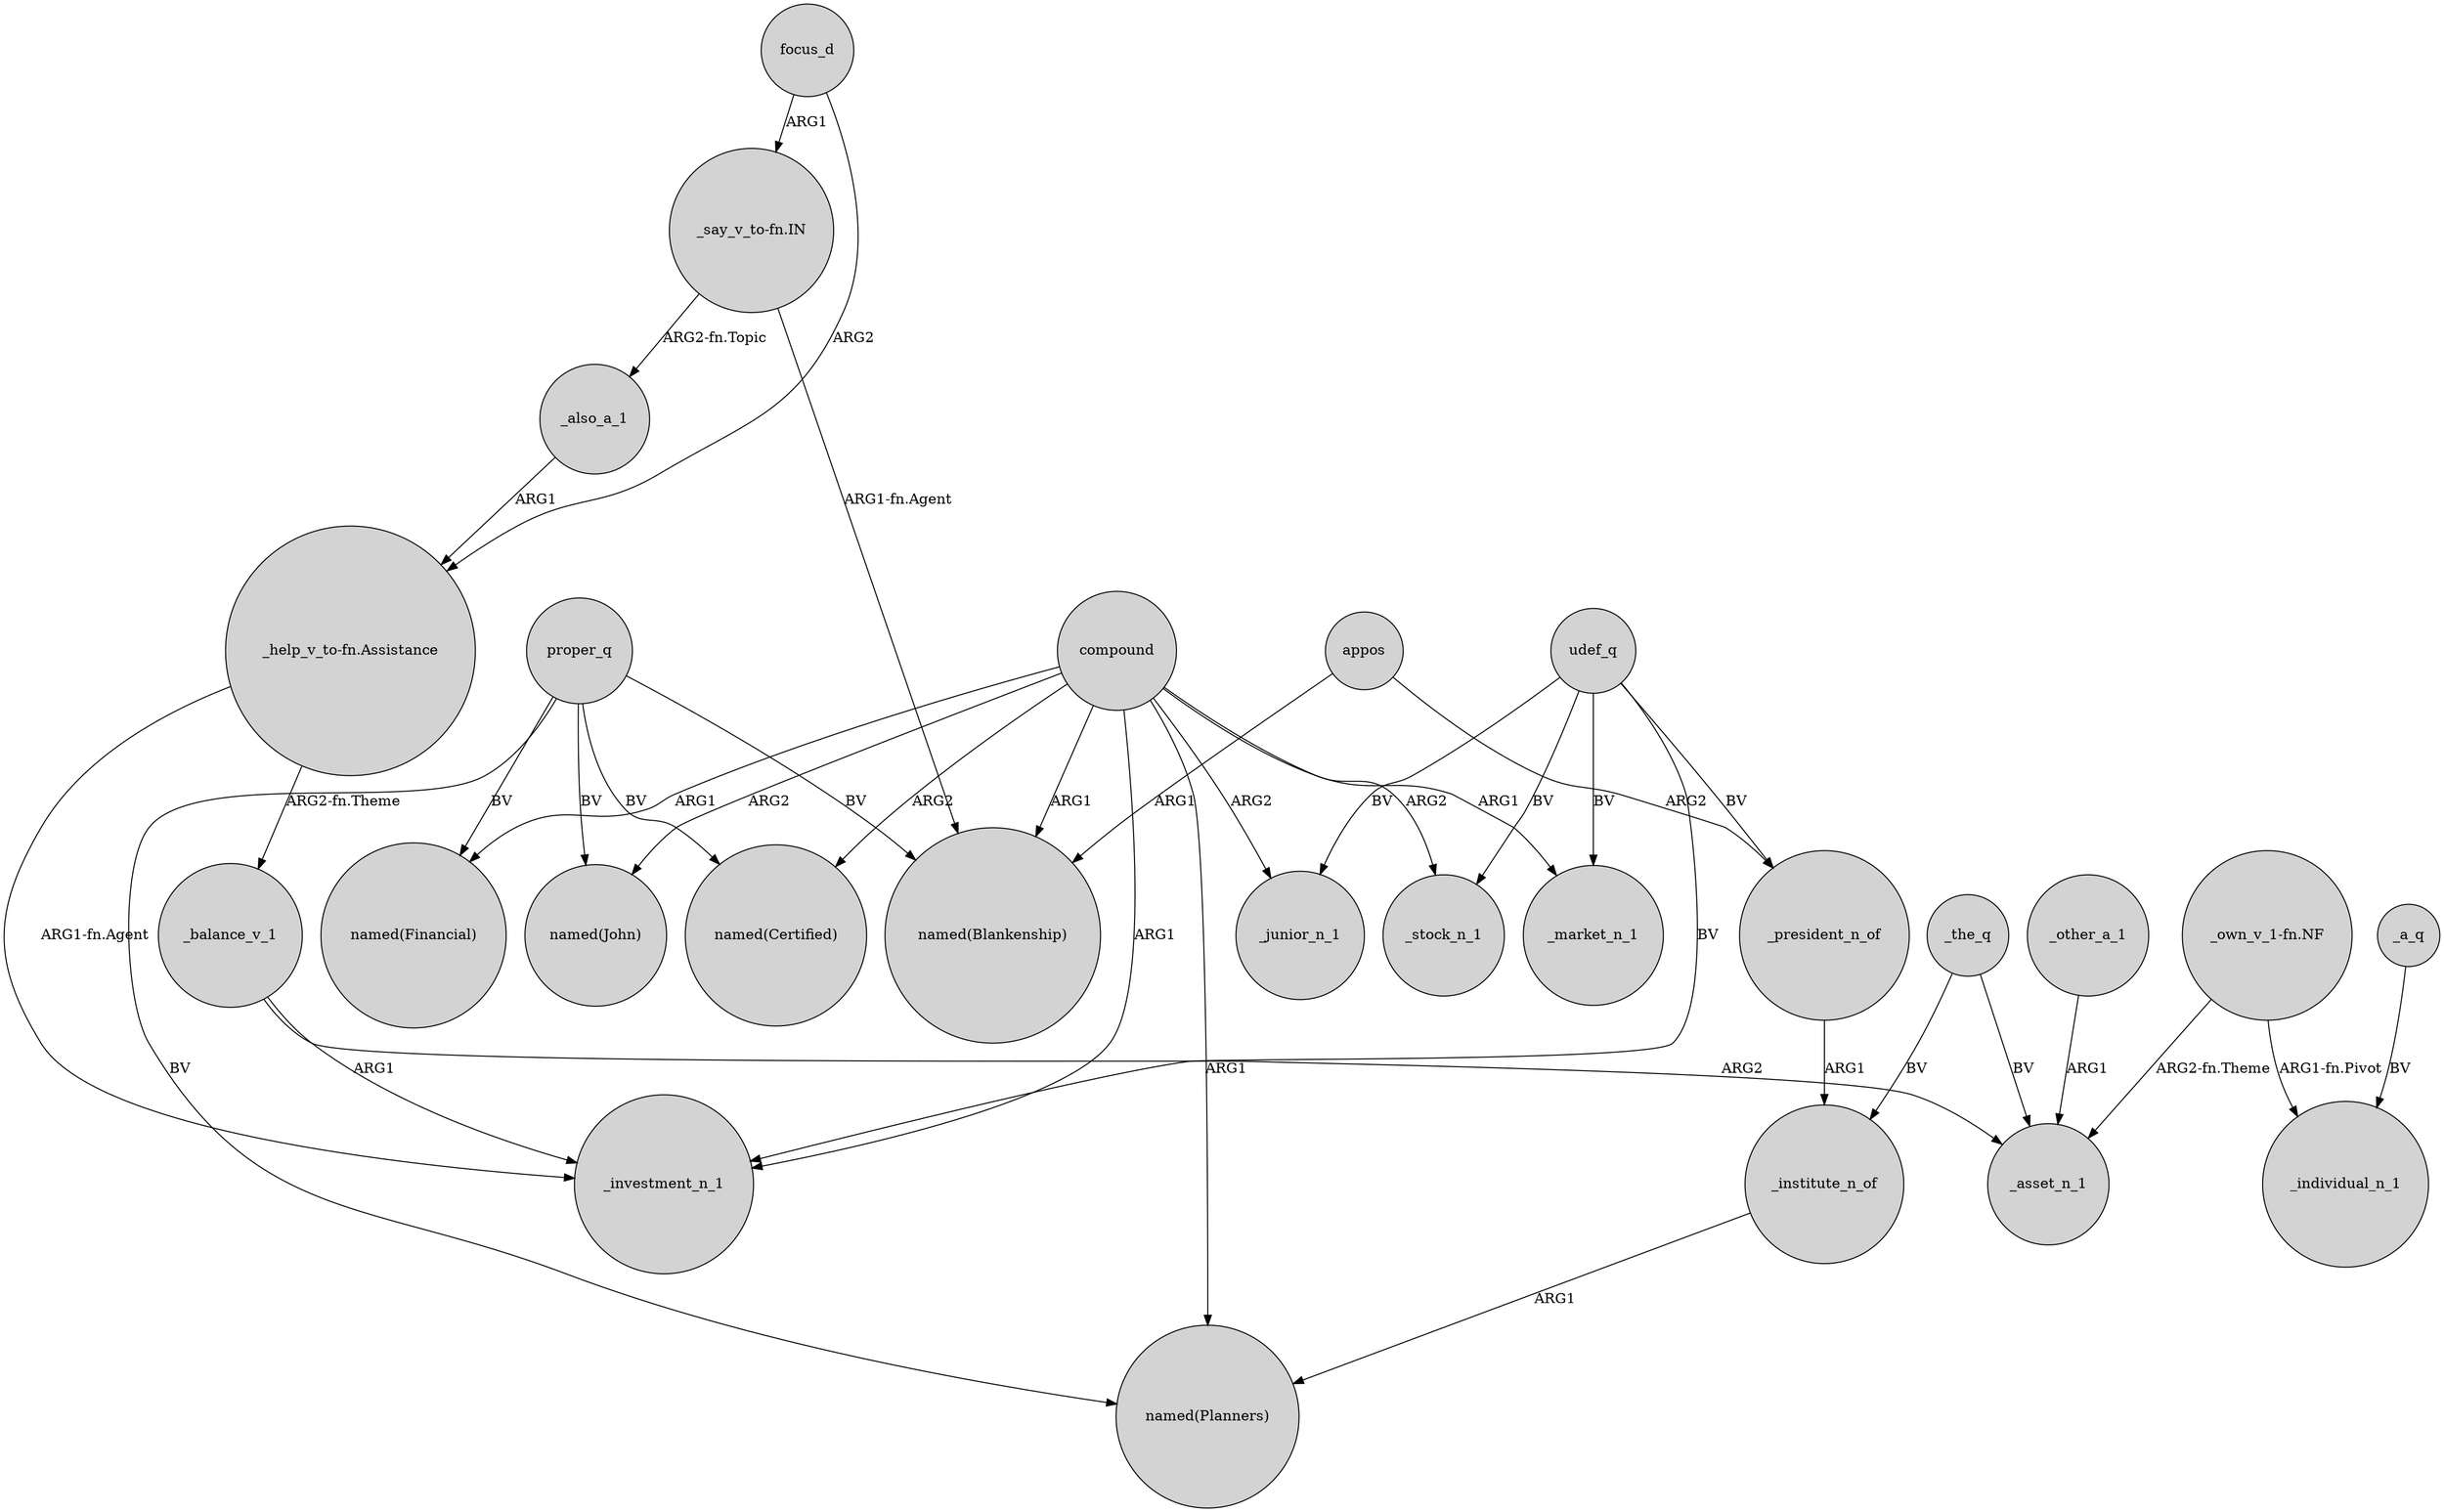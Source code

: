 digraph {
	node [shape=circle style=filled]
	focus_d -> "_help_v_to-fn.Assistance" [label=ARG2]
	compound -> "named(John)" [label=ARG2]
	_a_q -> _individual_n_1 [label=BV]
	"_say_v_to-fn.IN" -> _also_a_1 [label="ARG2-fn.Topic"]
	_the_q -> _institute_n_of [label=BV]
	proper_q -> "named(Blankenship)" [label=BV]
	proper_q -> "named(Certified)" [label=BV]
	proper_q -> "named(Planners)" [label=BV]
	udef_q -> _market_n_1 [label=BV]
	compound -> "named(Certified)" [label=ARG2]
	_also_a_1 -> "_help_v_to-fn.Assistance" [label=ARG1]
	_other_a_1 -> _asset_n_1 [label=ARG1]
	compound -> _investment_n_1 [label=ARG1]
	udef_q -> _junior_n_1 [label=BV]
	compound -> "named(Blankenship)" [label=ARG1]
	compound -> _stock_n_1 [label=ARG2]
	_balance_v_1 -> _investment_n_1 [label=ARG1]
	appos -> _president_n_of [label=ARG2]
	appos -> "named(Blankenship)" [label=ARG1]
	compound -> _junior_n_1 [label=ARG2]
	proper_q -> "named(Financial)" [label=BV]
	udef_q -> _stock_n_1 [label=BV]
	udef_q -> _president_n_of [label=BV]
	_the_q -> _asset_n_1 [label=BV]
	"_own_v_1-fn.NF" -> _individual_n_1 [label="ARG1-fn.Pivot"]
	_president_n_of -> _institute_n_of [label=ARG1]
	_institute_n_of -> "named(Planners)" [label=ARG1]
	_balance_v_1 -> _asset_n_1 [label=ARG2]
	udef_q -> _investment_n_1 [label=BV]
	compound -> "named(Planners)" [label=ARG1]
	compound -> _market_n_1 [label=ARG1]
	"_say_v_to-fn.IN" -> "named(Blankenship)" [label="ARG1-fn.Agent"]
	"_own_v_1-fn.NF" -> _asset_n_1 [label="ARG2-fn.Theme"]
	proper_q -> "named(John)" [label=BV]
	"_help_v_to-fn.Assistance" -> _balance_v_1 [label="ARG2-fn.Theme"]
	"_help_v_to-fn.Assistance" -> _investment_n_1 [label="ARG1-fn.Agent"]
	focus_d -> "_say_v_to-fn.IN" [label=ARG1]
	compound -> "named(Financial)" [label=ARG1]
}

